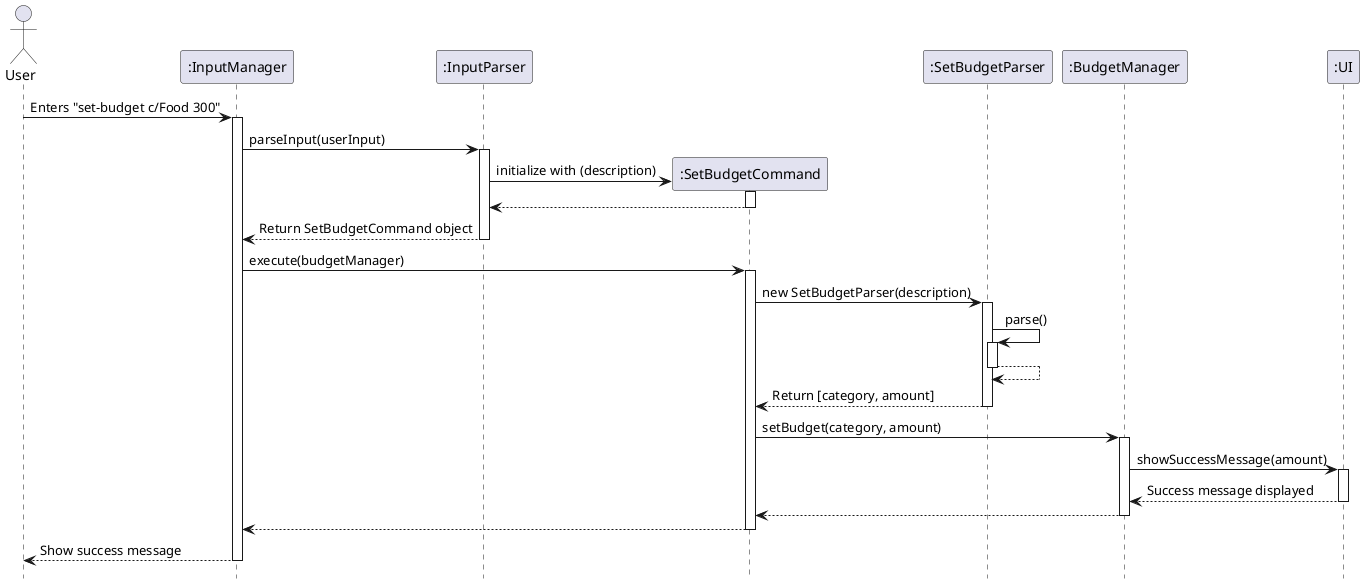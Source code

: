@startuml
hide circle
skinparam classAttributeIconSize 0
hide footbox

actor User
participant ":InputManager" as IM
participant ":InputParser" as IP
participant ":SetBudgetCommand" as SBC
participant ":SetBudgetParser" as SBP
participant ":BudgetManager" as BM
participant ":UI" as UI

User -> IM: Enters "set-budget c/Food 300"
activate IM
IM -> IP: parseInput(userInput)
activate IP
create SBC
IP -> SBC: initialize with (description)
activate SBC
SBC --> IP
deactivate SBC
IP --> IM: Return SetBudgetCommand object
deactivate IP
IM -> SBC: execute(budgetManager)
activate SBC
SBC -> SBP: new SetBudgetParser(description)
activate SBP
SBP -> SBP: parse()
activate SBP
SBP --> SBP
deactivate SBP
SBP --> SBC: Return [category, amount]
deactivate SBP
box SBC #LightBlue
SBC -> BM: setBudget(category, amount)
activate BM
BM -> UI: showSuccessMessage(amount)
activate UI
UI --> BM: Success message displayed
deactivate UI
BM --> SBC:
deactivate BM
SBC --> IM:
end box

deactivate SBC

IM --> User: Show success message
deactivate IM
@enduml
